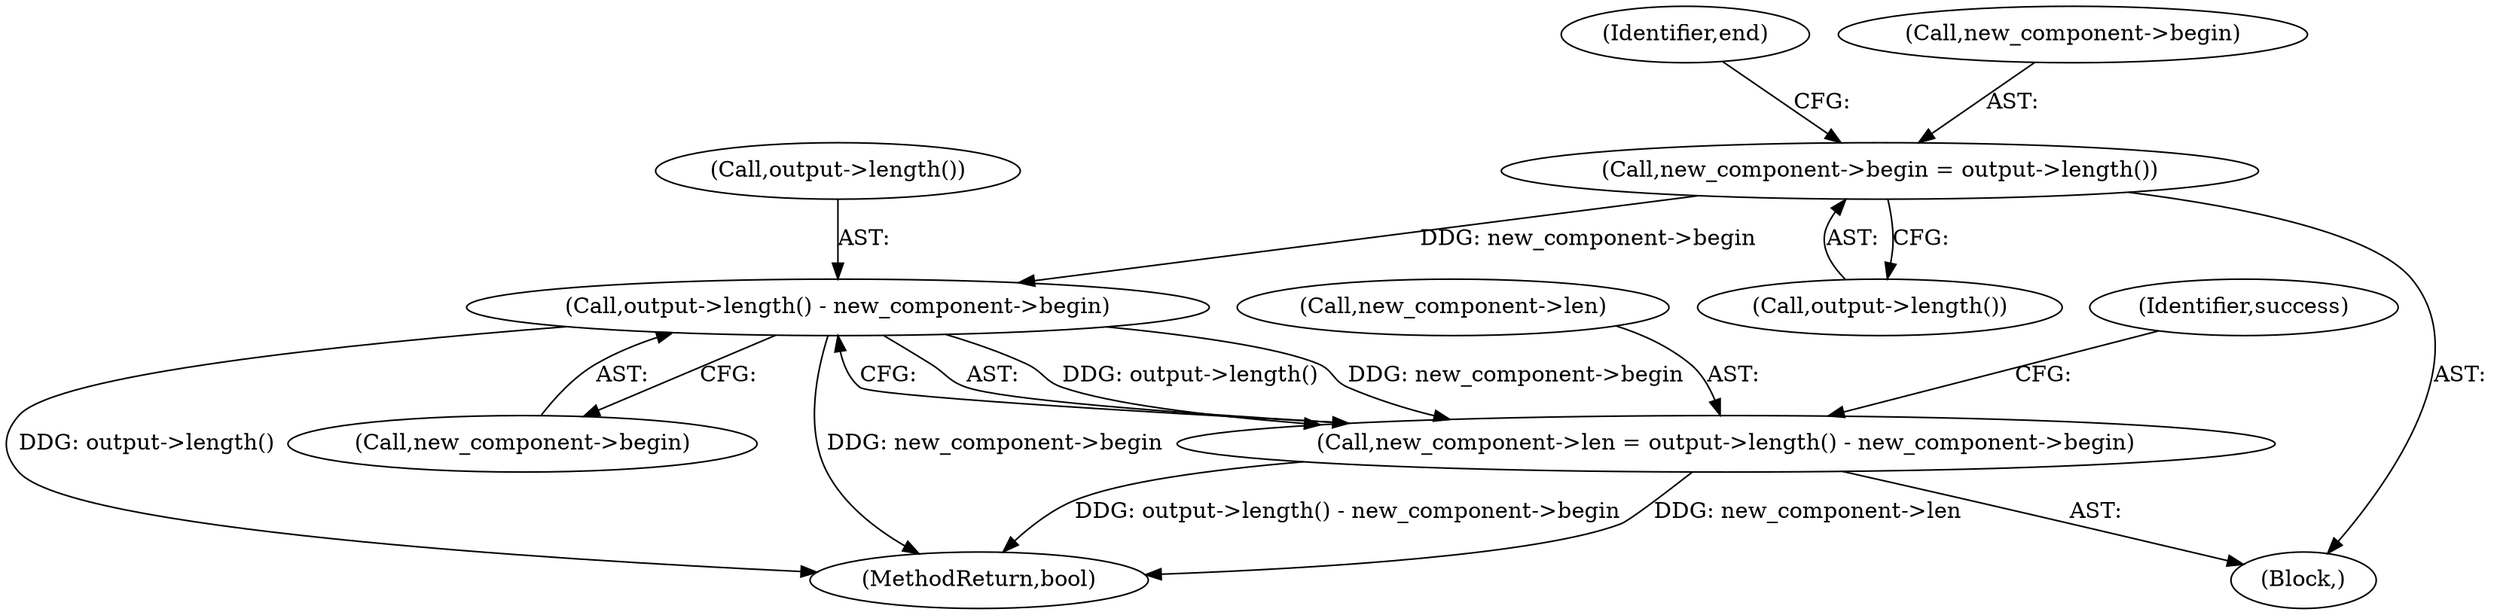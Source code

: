 digraph "0_Chrome_19b1e5e4e1914b5b7464062ec300b817d2bac53d@pointer" {
"1000173" [label="(Call,output->length() - new_component->begin)"];
"1000118" [label="(Call,new_component->begin = output->length())"];
"1000169" [label="(Call,new_component->len = output->length() - new_component->begin)"];
"1000113" [label="(Block,)"];
"1000173" [label="(Call,output->length() - new_component->begin)"];
"1000125" [label="(Identifier,end)"];
"1000175" [label="(Call,new_component->begin)"];
"1000122" [label="(Call,output->length())"];
"1000119" [label="(Call,new_component->begin)"];
"1000174" [label="(Call,output->length())"];
"1000170" [label="(Call,new_component->len)"];
"1000182" [label="(Identifier,success)"];
"1000169" [label="(Call,new_component->len = output->length() - new_component->begin)"];
"1000183" [label="(MethodReturn,bool)"];
"1000118" [label="(Call,new_component->begin = output->length())"];
"1000173" -> "1000169"  [label="AST: "];
"1000173" -> "1000175"  [label="CFG: "];
"1000174" -> "1000173"  [label="AST: "];
"1000175" -> "1000173"  [label="AST: "];
"1000169" -> "1000173"  [label="CFG: "];
"1000173" -> "1000183"  [label="DDG: output->length()"];
"1000173" -> "1000183"  [label="DDG: new_component->begin"];
"1000173" -> "1000169"  [label="DDG: output->length()"];
"1000173" -> "1000169"  [label="DDG: new_component->begin"];
"1000118" -> "1000173"  [label="DDG: new_component->begin"];
"1000118" -> "1000113"  [label="AST: "];
"1000118" -> "1000122"  [label="CFG: "];
"1000119" -> "1000118"  [label="AST: "];
"1000122" -> "1000118"  [label="AST: "];
"1000125" -> "1000118"  [label="CFG: "];
"1000169" -> "1000113"  [label="AST: "];
"1000170" -> "1000169"  [label="AST: "];
"1000182" -> "1000169"  [label="CFG: "];
"1000169" -> "1000183"  [label="DDG: output->length() - new_component->begin"];
"1000169" -> "1000183"  [label="DDG: new_component->len"];
}
